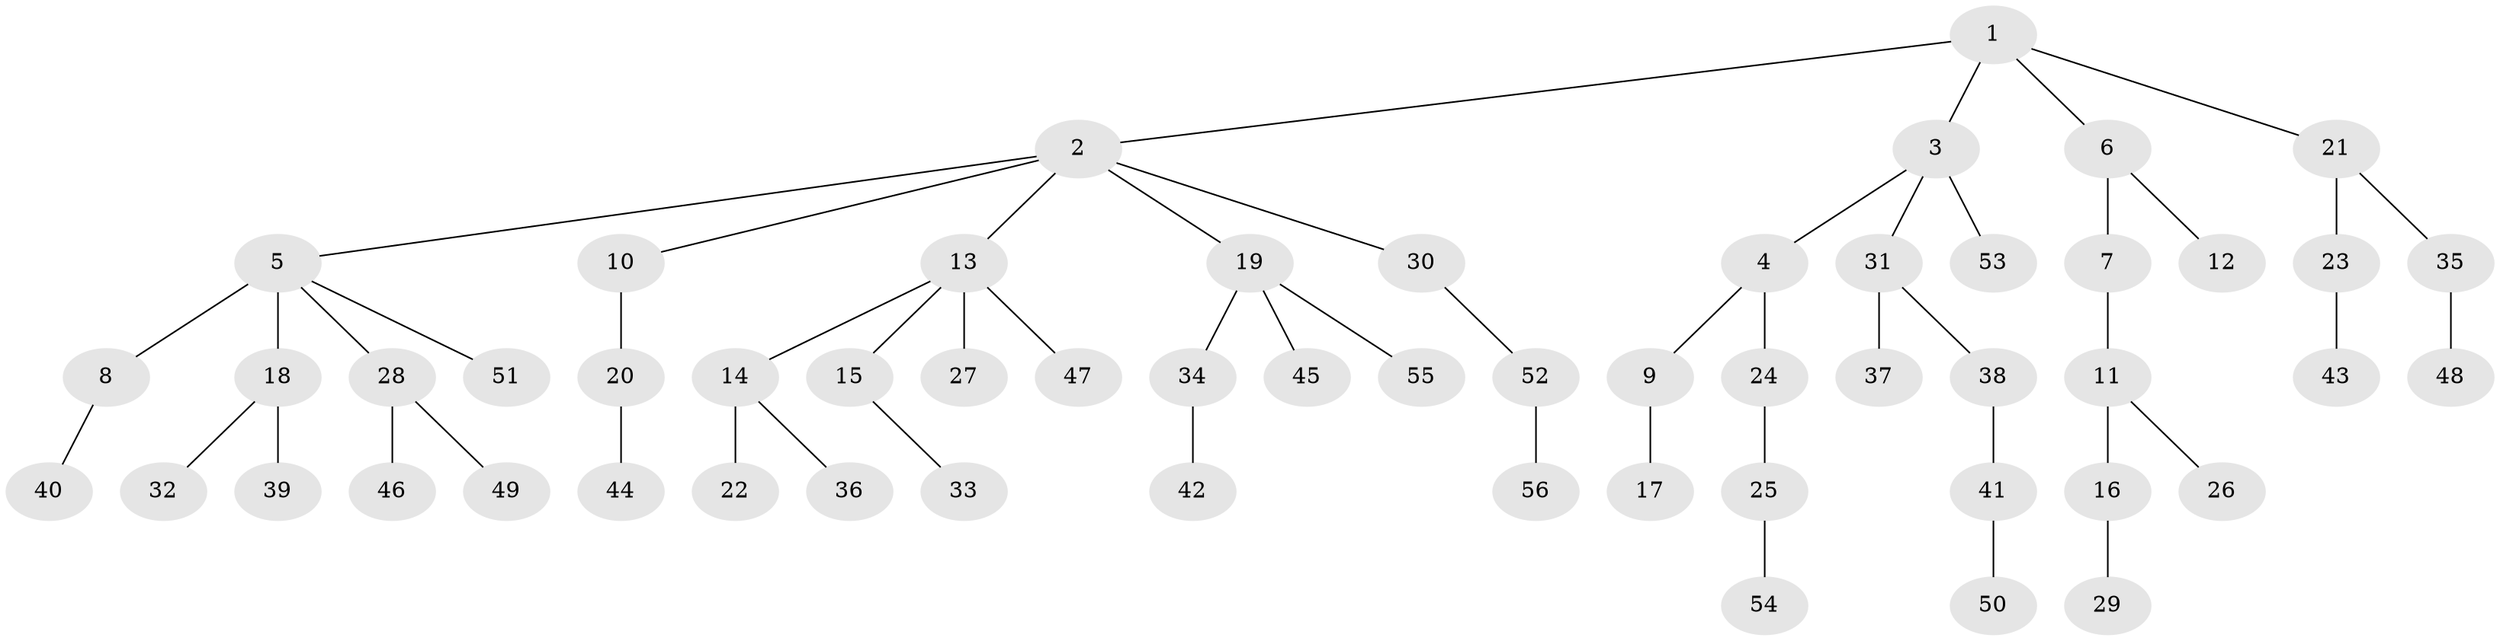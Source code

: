 // original degree distribution, {5: 0.07339449541284404, 6: 0.01834862385321101, 4: 0.03669724770642202, 2: 0.22935779816513763, 3: 0.12844036697247707, 1: 0.5137614678899083}
// Generated by graph-tools (version 1.1) at 2025/37/03/09/25 02:37:01]
// undirected, 56 vertices, 55 edges
graph export_dot {
graph [start="1"]
  node [color=gray90,style=filled];
  1;
  2;
  3;
  4;
  5;
  6;
  7;
  8;
  9;
  10;
  11;
  12;
  13;
  14;
  15;
  16;
  17;
  18;
  19;
  20;
  21;
  22;
  23;
  24;
  25;
  26;
  27;
  28;
  29;
  30;
  31;
  32;
  33;
  34;
  35;
  36;
  37;
  38;
  39;
  40;
  41;
  42;
  43;
  44;
  45;
  46;
  47;
  48;
  49;
  50;
  51;
  52;
  53;
  54;
  55;
  56;
  1 -- 2 [weight=1.0];
  1 -- 3 [weight=1.0];
  1 -- 6 [weight=1.0];
  1 -- 21 [weight=1.0];
  2 -- 5 [weight=1.0];
  2 -- 10 [weight=1.0];
  2 -- 13 [weight=1.0];
  2 -- 19 [weight=1.0];
  2 -- 30 [weight=1.0];
  3 -- 4 [weight=1.0];
  3 -- 31 [weight=1.0];
  3 -- 53 [weight=1.0];
  4 -- 9 [weight=1.0];
  4 -- 24 [weight=1.0];
  5 -- 8 [weight=1.0];
  5 -- 18 [weight=3.0];
  5 -- 28 [weight=1.0];
  5 -- 51 [weight=1.0];
  6 -- 7 [weight=1.0];
  6 -- 12 [weight=1.0];
  7 -- 11 [weight=2.0];
  8 -- 40 [weight=1.0];
  9 -- 17 [weight=3.0];
  10 -- 20 [weight=2.0];
  11 -- 16 [weight=1.0];
  11 -- 26 [weight=1.0];
  13 -- 14 [weight=1.0];
  13 -- 15 [weight=1.0];
  13 -- 27 [weight=2.0];
  13 -- 47 [weight=1.0];
  14 -- 22 [weight=2.0];
  14 -- 36 [weight=1.0];
  15 -- 33 [weight=1.0];
  16 -- 29 [weight=1.0];
  18 -- 32 [weight=1.0];
  18 -- 39 [weight=1.0];
  19 -- 34 [weight=1.0];
  19 -- 45 [weight=1.0];
  19 -- 55 [weight=1.0];
  20 -- 44 [weight=1.0];
  21 -- 23 [weight=1.0];
  21 -- 35 [weight=1.0];
  23 -- 43 [weight=1.0];
  24 -- 25 [weight=1.0];
  25 -- 54 [weight=1.0];
  28 -- 46 [weight=1.0];
  28 -- 49 [weight=2.0];
  30 -- 52 [weight=1.0];
  31 -- 37 [weight=1.0];
  31 -- 38 [weight=2.0];
  34 -- 42 [weight=1.0];
  35 -- 48 [weight=1.0];
  38 -- 41 [weight=1.0];
  41 -- 50 [weight=1.0];
  52 -- 56 [weight=1.0];
}
